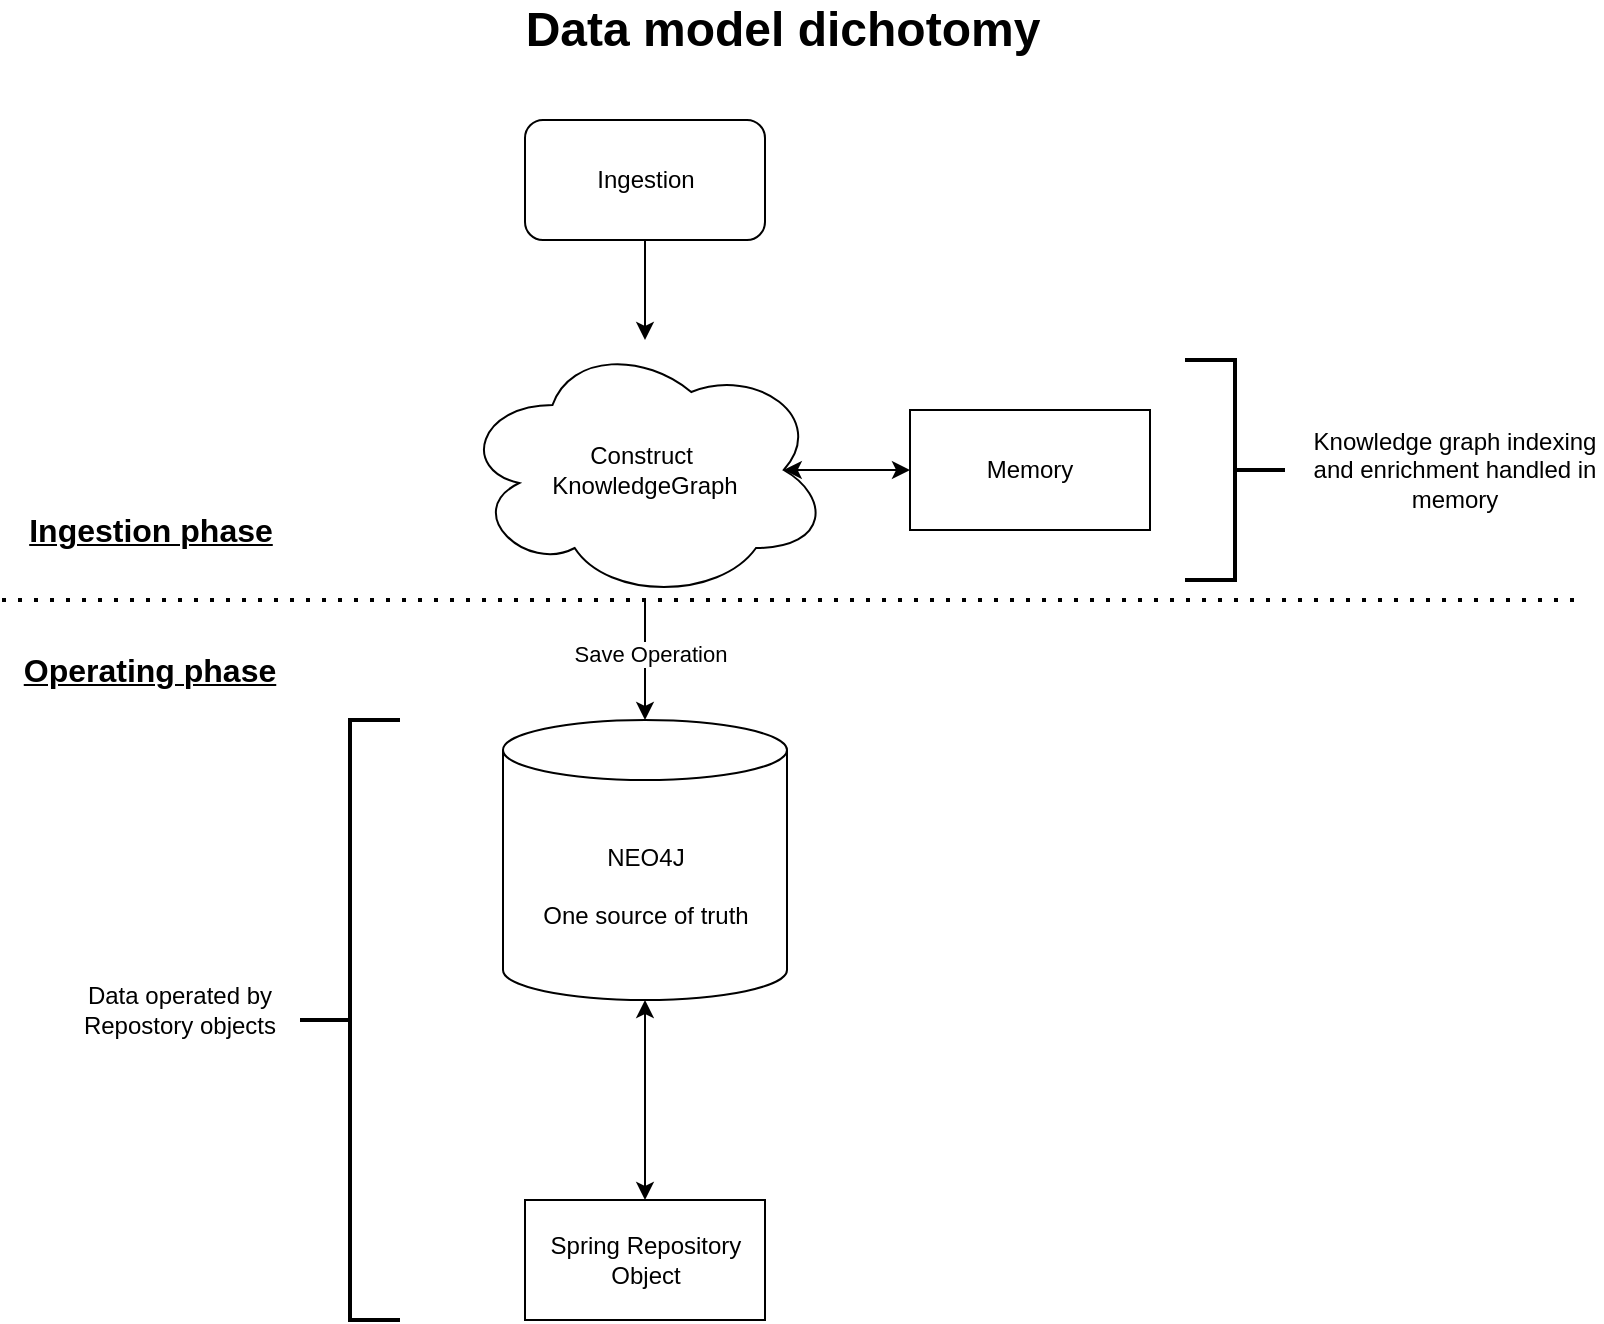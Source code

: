 <mxfile version="24.6.2" type="device">
  <diagram name="Page-1" id="Ce3O1EkinNM9744vUmve">
    <mxGraphModel dx="996" dy="663" grid="1" gridSize="10" guides="1" tooltips="1" connect="1" arrows="1" fold="1" page="1" pageScale="1" pageWidth="850" pageHeight="1100" math="0" shadow="0">
      <root>
        <mxCell id="0" />
        <mxCell id="1" parent="0" />
        <mxCell id="-diGlD-Wiw9zA_FqCR4X-2" value="NEO4J&lt;div&gt;&lt;br&gt;&lt;/div&gt;&lt;div&gt;One source of truth&lt;/div&gt;" style="shape=cylinder3;whiteSpace=wrap;html=1;boundedLbl=1;backgroundOutline=1;size=15;" parent="1" vertex="1">
          <mxGeometry x="280.5" y="380" width="142" height="140" as="geometry" />
        </mxCell>
        <mxCell id="-diGlD-Wiw9zA_FqCR4X-18" value="" style="edgeStyle=orthogonalEdgeStyle;rounded=0;orthogonalLoop=1;jettySize=auto;html=1;" parent="1" source="-diGlD-Wiw9zA_FqCR4X-3" target="-diGlD-Wiw9zA_FqCR4X-6" edge="1">
          <mxGeometry relative="1" as="geometry" />
        </mxCell>
        <mxCell id="-diGlD-Wiw9zA_FqCR4X-3" value="Ingestion" style="rounded=1;whiteSpace=wrap;html=1;" parent="1" vertex="1">
          <mxGeometry x="291.5" y="80" width="120" height="60" as="geometry" />
        </mxCell>
        <mxCell id="-diGlD-Wiw9zA_FqCR4X-19" value="" style="edgeStyle=orthogonalEdgeStyle;rounded=0;orthogonalLoop=1;jettySize=auto;html=1;" parent="1" source="-diGlD-Wiw9zA_FqCR4X-6" target="-diGlD-Wiw9zA_FqCR4X-2" edge="1">
          <mxGeometry relative="1" as="geometry" />
        </mxCell>
        <mxCell id="-diGlD-Wiw9zA_FqCR4X-20" value="Save Operation" style="edgeLabel;html=1;align=center;verticalAlign=middle;resizable=0;points=[];" parent="-diGlD-Wiw9zA_FqCR4X-19" vertex="1" connectable="0">
          <mxGeometry x="-0.1" y="2" relative="1" as="geometry">
            <mxPoint as="offset" />
          </mxGeometry>
        </mxCell>
        <mxCell id="-diGlD-Wiw9zA_FqCR4X-6" value="Construct&amp;nbsp;&lt;div&gt;KnowledgeGraph&lt;/div&gt;" style="ellipse;shape=cloud;whiteSpace=wrap;html=1;" parent="1" vertex="1">
          <mxGeometry x="259" y="190" width="185" height="130" as="geometry" />
        </mxCell>
        <mxCell id="-diGlD-Wiw9zA_FqCR4X-8" value="" style="endArrow=classic;startArrow=classic;html=1;rounded=0;entryX=0.5;entryY=1;entryDx=0;entryDy=0;entryPerimeter=0;exitX=0.5;exitY=0;exitDx=0;exitDy=0;" parent="1" source="-diGlD-Wiw9zA_FqCR4X-9" target="-diGlD-Wiw9zA_FqCR4X-2" edge="1">
          <mxGeometry width="50" height="50" relative="1" as="geometry">
            <mxPoint x="350.5" y="600" as="sourcePoint" />
            <mxPoint x="350.5" y="550" as="targetPoint" />
          </mxGeometry>
        </mxCell>
        <mxCell id="-diGlD-Wiw9zA_FqCR4X-9" value="Spring Repository Object" style="rounded=0;whiteSpace=wrap;html=1;" parent="1" vertex="1">
          <mxGeometry x="291.5" y="620" width="120" height="60" as="geometry" />
        </mxCell>
        <mxCell id="-diGlD-Wiw9zA_FqCR4X-10" value="Data operated by Repostory objects" style="text;html=1;align=center;verticalAlign=middle;whiteSpace=wrap;rounded=0;" parent="1" vertex="1">
          <mxGeometry x="69" y="480" width="100" height="90" as="geometry" />
        </mxCell>
        <mxCell id="-diGlD-Wiw9zA_FqCR4X-11" value="" style="strokeWidth=2;html=1;shape=mxgraph.flowchart.annotation_2;align=left;labelPosition=right;pointerEvents=1;" parent="1" vertex="1">
          <mxGeometry x="179" y="380" width="50" height="300" as="geometry" />
        </mxCell>
        <mxCell id="-diGlD-Wiw9zA_FqCR4X-12" value="Memory" style="rounded=0;whiteSpace=wrap;html=1;" parent="1" vertex="1">
          <mxGeometry x="484" y="225" width="120" height="60" as="geometry" />
        </mxCell>
        <mxCell id="-diGlD-Wiw9zA_FqCR4X-13" value="" style="endArrow=classic;startArrow=classic;html=1;rounded=0;entryX=0.875;entryY=0.5;entryDx=0;entryDy=0;entryPerimeter=0;exitX=0;exitY=0.5;exitDx=0;exitDy=0;" parent="1" source="-diGlD-Wiw9zA_FqCR4X-12" target="-diGlD-Wiw9zA_FqCR4X-6" edge="1">
          <mxGeometry width="50" height="50" relative="1" as="geometry">
            <mxPoint x="661.5" y="146.5" as="sourcePoint" />
            <mxPoint x="663.25" y="30" as="targetPoint" />
          </mxGeometry>
        </mxCell>
        <mxCell id="-diGlD-Wiw9zA_FqCR4X-14" value="" style="strokeWidth=2;html=1;shape=mxgraph.flowchart.annotation_2;align=left;labelPosition=right;pointerEvents=1;rotation=-180;" parent="1" vertex="1">
          <mxGeometry x="621.5" y="200" width="50" height="110" as="geometry" />
        </mxCell>
        <mxCell id="-diGlD-Wiw9zA_FqCR4X-15" value="Knowledge graph indexing and enrichment handled in memory" style="text;html=1;align=center;verticalAlign=middle;whiteSpace=wrap;rounded=0;" parent="1" vertex="1">
          <mxGeometry x="681.5" y="210" width="148.5" height="90" as="geometry" />
        </mxCell>
        <mxCell id="-diGlD-Wiw9zA_FqCR4X-16" value="&lt;b&gt;&lt;font style=&quot;font-size: 24px;&quot;&gt;Data model dichotomy&lt;/font&gt;&lt;/b&gt;" style="text;html=1;align=center;verticalAlign=middle;whiteSpace=wrap;rounded=0;" parent="1" vertex="1">
          <mxGeometry x="287.5" y="20" width="265" height="30" as="geometry" />
        </mxCell>
        <mxCell id="-diGlD-Wiw9zA_FqCR4X-21" value="" style="endArrow=none;dashed=1;html=1;dashPattern=1 3;strokeWidth=2;rounded=0;" parent="1" edge="1">
          <mxGeometry width="50" height="50" relative="1" as="geometry">
            <mxPoint x="30" y="320" as="sourcePoint" />
            <mxPoint x="820" y="320" as="targetPoint" />
          </mxGeometry>
        </mxCell>
        <mxCell id="-diGlD-Wiw9zA_FqCR4X-22" value="&lt;b&gt;&lt;u&gt;&lt;font style=&quot;font-size: 16px;&quot;&gt;Ingestion phase&lt;/font&gt;&lt;/u&gt;&lt;/b&gt;" style="text;html=1;align=center;verticalAlign=middle;whiteSpace=wrap;rounded=0;" parent="1" vertex="1">
          <mxGeometry x="39" y="270" width="131" height="30" as="geometry" />
        </mxCell>
        <mxCell id="-diGlD-Wiw9zA_FqCR4X-23" value="&lt;b&gt;&lt;u&gt;&lt;font style=&quot;font-size: 16px;&quot;&gt;Operating phase&lt;/font&gt;&lt;/u&gt;&lt;/b&gt;" style="text;html=1;align=center;verticalAlign=middle;whiteSpace=wrap;rounded=0;" parent="1" vertex="1">
          <mxGeometry x="39" y="340" width="130" height="30" as="geometry" />
        </mxCell>
      </root>
    </mxGraphModel>
  </diagram>
</mxfile>
